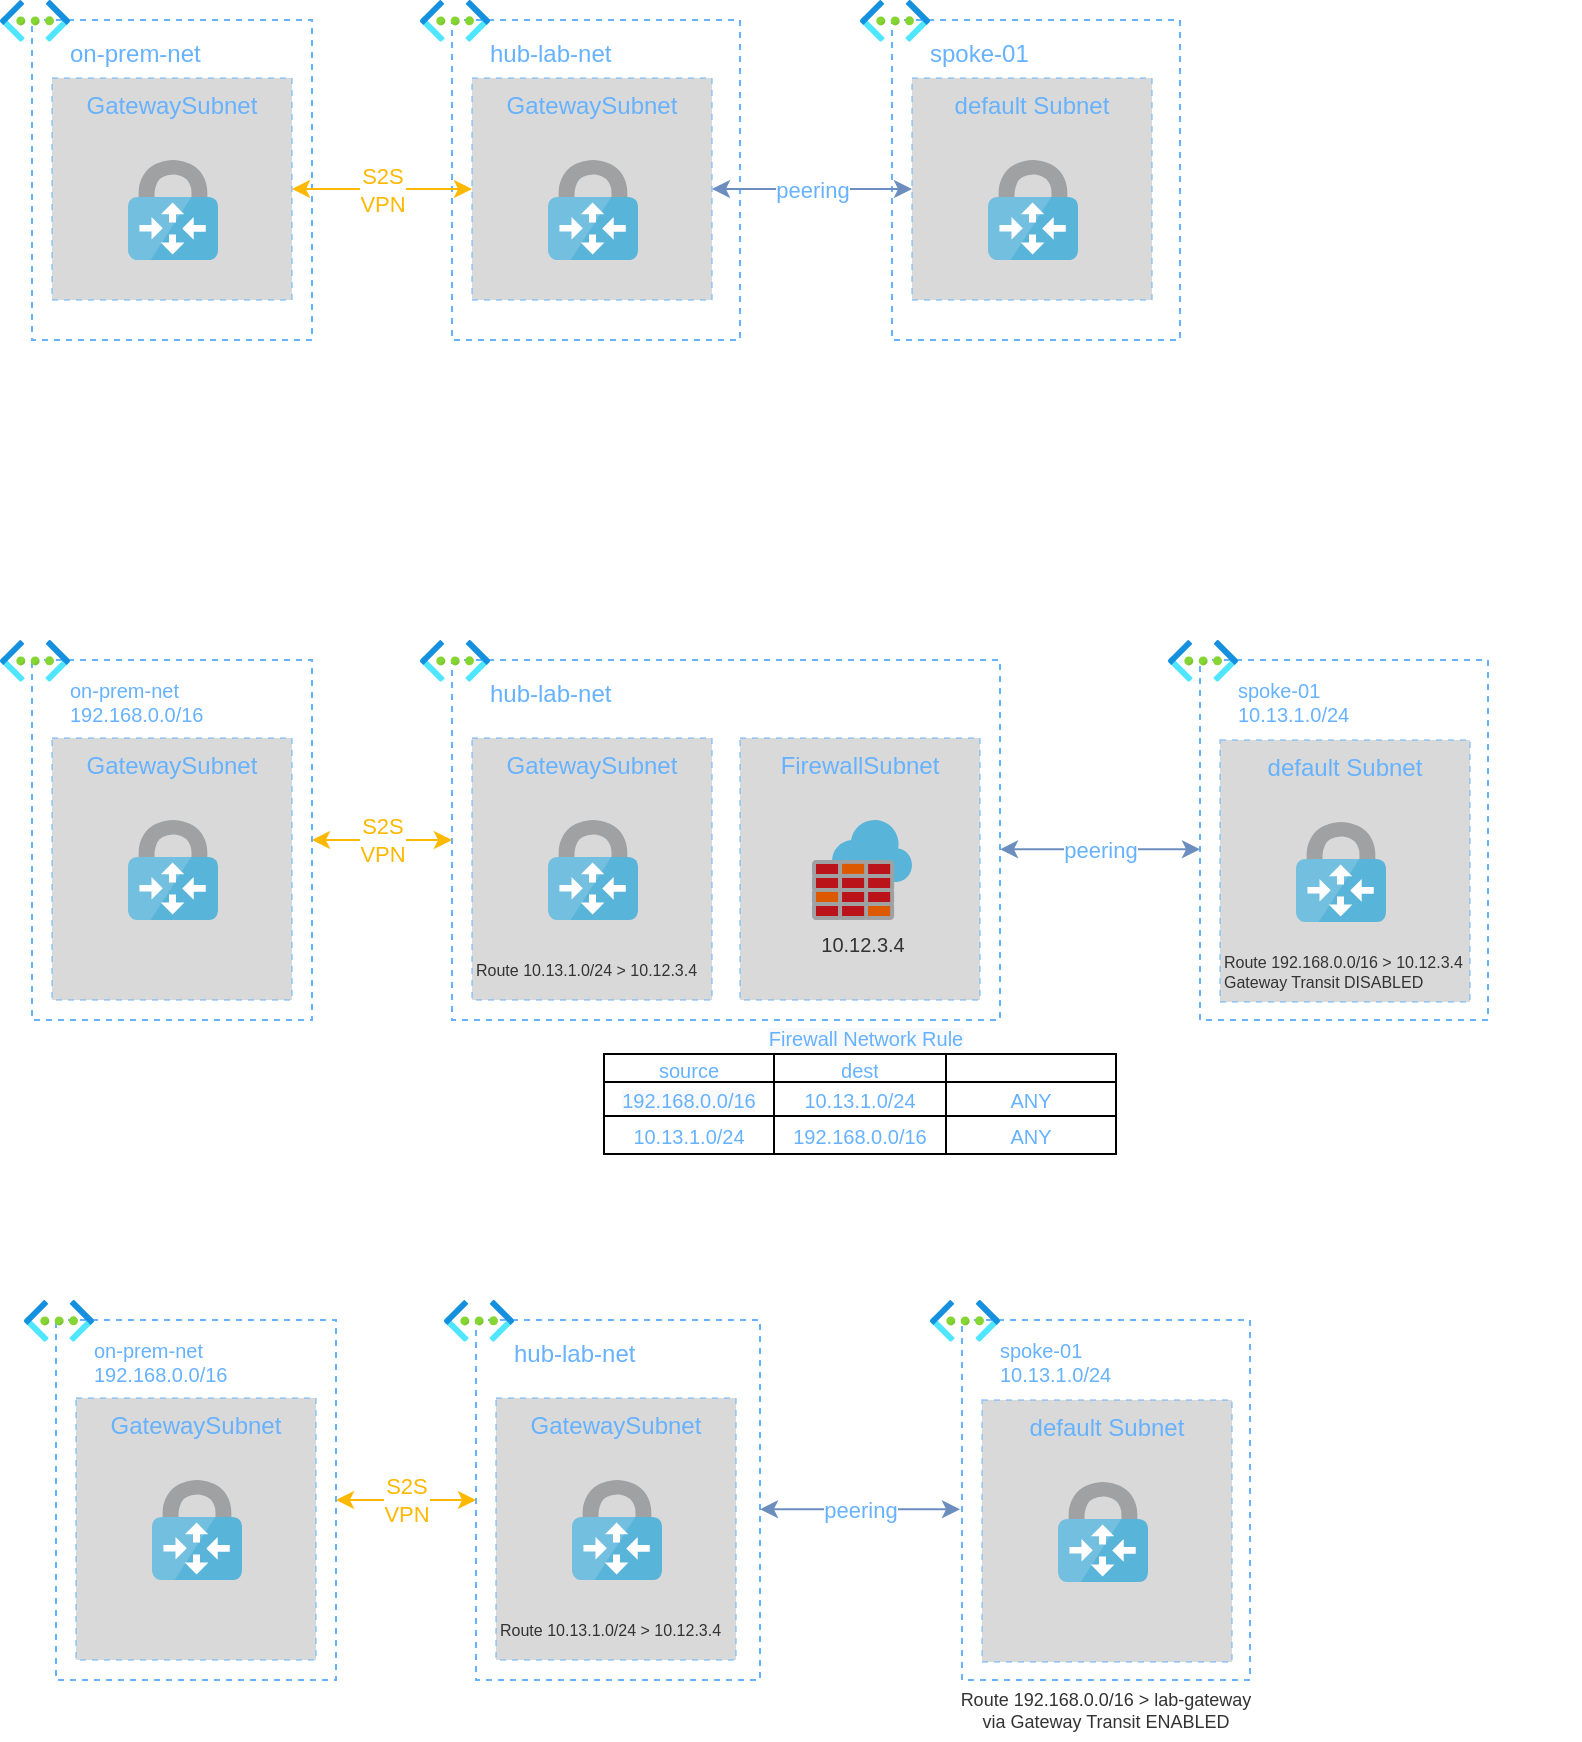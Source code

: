 <mxfile version="16.5.1" type="device"><diagram id="XEqlPr2Dh8AWdDsXafGU" name="Page-1"><mxGraphModel dx="981" dy="674" grid="1" gridSize="10" guides="1" tooltips="1" connect="1" arrows="1" fold="1" page="1" pageScale="1" pageWidth="827" pageHeight="1169" math="0" shadow="0"><root><mxCell id="0"/><mxCell id="1" parent="0"/><mxCell id="q5TfupzP_GXn3ltbcN6V-1" value="on-prem-net" style="rounded=0;whiteSpace=wrap;html=1;fillColor=none;dashed=1;align=left;verticalAlign=top;strokeColor=#66B2FF;fontColor=#66B2FF;spacingTop=3;spacingLeft=17;" vertex="1" parent="1"><mxGeometry x="46" y="290" width="140" height="160" as="geometry"/></mxCell><mxCell id="q5TfupzP_GXn3ltbcN6V-2" value="GatewaySubnet" style="rounded=0;whiteSpace=wrap;html=1;dashed=1;fontColor=#66B2FF;strokeColor=#66B2FF;fillColor=#B3B3B3;opacity=50;verticalAlign=top;" vertex="1" parent="1"><mxGeometry x="56" y="319" width="120" height="111" as="geometry"/></mxCell><mxCell id="q5TfupzP_GXn3ltbcN6V-3" value="" style="aspect=fixed;html=1;points=[];align=center;image;fontSize=12;image=img/lib/azure2/networking/Virtual_Networks.svg;dashed=1;labelBackgroundColor=none;fontColor=#333333;strokeColor=#66B2FF;fillColor=#B3B3B3;" vertex="1" parent="1"><mxGeometry x="30" y="280" width="35" height="20.9" as="geometry"/></mxCell><mxCell id="q5TfupzP_GXn3ltbcN6V-4" value="" style="sketch=0;aspect=fixed;html=1;points=[];align=center;image;fontSize=12;image=img/lib/mscae/VPN_Gateway.svg;" vertex="1" parent="1"><mxGeometry x="94" y="360" width="45" height="50" as="geometry"/></mxCell><mxCell id="q5TfupzP_GXn3ltbcN6V-10" value="hub-lab-net" style="rounded=0;whiteSpace=wrap;html=1;fillColor=none;dashed=1;align=left;verticalAlign=top;strokeColor=#66B2FF;fontColor=#66B2FF;spacingTop=3;spacingLeft=17;" vertex="1" parent="1"><mxGeometry x="256" y="290" width="144" height="160" as="geometry"/></mxCell><mxCell id="q5TfupzP_GXn3ltbcN6V-11" value="GatewaySubnet" style="rounded=0;whiteSpace=wrap;html=1;dashed=1;fontColor=#66B2FF;strokeColor=#66B2FF;fillColor=#B3B3B3;opacity=50;verticalAlign=top;" vertex="1" parent="1"><mxGeometry x="266" y="319" width="120" height="111" as="geometry"/></mxCell><mxCell id="q5TfupzP_GXn3ltbcN6V-12" value="" style="aspect=fixed;html=1;points=[];align=center;image;fontSize=12;image=img/lib/azure2/networking/Virtual_Networks.svg;dashed=1;labelBackgroundColor=none;fontColor=#333333;strokeColor=#66B2FF;fillColor=#B3B3B3;" vertex="1" parent="1"><mxGeometry x="240" y="280" width="35" height="20.9" as="geometry"/></mxCell><mxCell id="q5TfupzP_GXn3ltbcN6V-13" value="" style="sketch=0;aspect=fixed;html=1;points=[];align=center;image;fontSize=12;image=img/lib/mscae/VPN_Gateway.svg;" vertex="1" parent="1"><mxGeometry x="304" y="360" width="45" height="50" as="geometry"/></mxCell><mxCell id="q5TfupzP_GXn3ltbcN6V-14" value="spoke-01" style="rounded=0;whiteSpace=wrap;html=1;fillColor=none;dashed=1;align=left;verticalAlign=top;strokeColor=#66B2FF;fontColor=#66B2FF;spacingTop=3;spacingLeft=17;" vertex="1" parent="1"><mxGeometry x="476" y="290" width="144" height="160" as="geometry"/></mxCell><mxCell id="q5TfupzP_GXn3ltbcN6V-15" value="default Subnet&lt;br&gt;" style="rounded=0;whiteSpace=wrap;html=1;dashed=1;fontColor=#66B2FF;strokeColor=#66B2FF;fillColor=#B3B3B3;opacity=50;verticalAlign=top;" vertex="1" parent="1"><mxGeometry x="486" y="319" width="120" height="111" as="geometry"/></mxCell><mxCell id="q5TfupzP_GXn3ltbcN6V-16" value="" style="aspect=fixed;html=1;points=[];align=center;image;fontSize=12;image=img/lib/azure2/networking/Virtual_Networks.svg;dashed=1;labelBackgroundColor=none;fontColor=#333333;strokeColor=#66B2FF;fillColor=#B3B3B3;" vertex="1" parent="1"><mxGeometry x="460" y="280" width="35" height="20.9" as="geometry"/></mxCell><mxCell id="q5TfupzP_GXn3ltbcN6V-17" value="" style="sketch=0;aspect=fixed;html=1;points=[];align=center;image;fontSize=12;image=img/lib/mscae/VPN_Gateway.svg;" vertex="1" parent="1"><mxGeometry x="524" y="360" width="45" height="50" as="geometry"/></mxCell><mxCell id="q5TfupzP_GXn3ltbcN6V-22" value="S2S&lt;br&gt;VPN" style="endArrow=classic;startArrow=classic;html=1;rounded=0;fontColor=#FFB800;strokeColor=#FFB800;entryX=0;entryY=0.5;entryDx=0;entryDy=0;exitX=1;exitY=0.5;exitDx=0;exitDy=0;" edge="1" parent="1" source="q5TfupzP_GXn3ltbcN6V-2" target="q5TfupzP_GXn3ltbcN6V-11"><mxGeometry width="50" height="50" relative="1" as="geometry"><mxPoint x="240" y="680" as="sourcePoint"/><mxPoint x="290" y="630" as="targetPoint"/></mxGeometry></mxCell><mxCell id="q5TfupzP_GXn3ltbcN6V-24" value="peering" style="endArrow=classic;startArrow=classic;html=1;rounded=0;fontColor=#66B2FF;strokeColor=#6c8ebf;entryX=0;entryY=0.5;entryDx=0;entryDy=0;exitX=1;exitY=0.5;exitDx=0;exitDy=0;fillColor=#dae8fc;" edge="1" parent="1" source="q5TfupzP_GXn3ltbcN6V-11" target="q5TfupzP_GXn3ltbcN6V-15"><mxGeometry width="50" height="50" relative="1" as="geometry"><mxPoint x="410" y="560" as="sourcePoint"/><mxPoint x="460" y="510" as="targetPoint"/></mxGeometry></mxCell><mxCell id="q5TfupzP_GXn3ltbcN6V-25" value="Route 192.168.0.0/16 &amp;gt; lab-gateway&lt;br style=&quot;font-size: 9px;&quot;&gt;via Gateway Transit ENABLED" style="text;html=1;strokeColor=none;fillColor=none;align=center;verticalAlign=middle;whiteSpace=wrap;rounded=0;fontColor=#333333;fontSize=9;" vertex="1" parent="1"><mxGeometry x="503" y="1120" width="160" height="30" as="geometry"/></mxCell><mxCell id="q5TfupzP_GXn3ltbcN6V-26" value="on-prem-net&lt;br style=&quot;font-size: 10px;&quot;&gt;192.168.0.0/16" style="rounded=0;whiteSpace=wrap;html=1;fillColor=none;dashed=1;align=left;verticalAlign=top;strokeColor=#66B2FF;fontColor=#66B2FF;spacingTop=3;spacingLeft=17;fontSize=10;" vertex="1" parent="1"><mxGeometry x="46" y="610" width="140" height="180" as="geometry"/></mxCell><mxCell id="q5TfupzP_GXn3ltbcN6V-27" value="GatewaySubnet" style="rounded=0;whiteSpace=wrap;html=1;dashed=1;fontColor=#66B2FF;strokeColor=#66B2FF;fillColor=#B3B3B3;opacity=50;verticalAlign=top;" vertex="1" parent="1"><mxGeometry x="56" y="649" width="120" height="131" as="geometry"/></mxCell><mxCell id="q5TfupzP_GXn3ltbcN6V-28" value="" style="aspect=fixed;html=1;points=[];align=center;image;fontSize=12;image=img/lib/azure2/networking/Virtual_Networks.svg;dashed=1;labelBackgroundColor=none;fontColor=#333333;strokeColor=#66B2FF;fillColor=#B3B3B3;" vertex="1" parent="1"><mxGeometry x="30" y="600" width="35" height="20.9" as="geometry"/></mxCell><mxCell id="q5TfupzP_GXn3ltbcN6V-29" value="" style="sketch=0;aspect=fixed;html=1;points=[];align=center;image;fontSize=12;image=img/lib/mscae/VPN_Gateway.svg;" vertex="1" parent="1"><mxGeometry x="94" y="690" width="45" height="50" as="geometry"/></mxCell><mxCell id="q5TfupzP_GXn3ltbcN6V-30" value="hub-lab-net" style="rounded=0;whiteSpace=wrap;html=1;fillColor=none;dashed=1;align=left;verticalAlign=top;strokeColor=#66B2FF;fontColor=#66B2FF;spacingTop=3;spacingLeft=17;" vertex="1" parent="1"><mxGeometry x="256" y="610" width="274" height="180" as="geometry"/></mxCell><mxCell id="q5TfupzP_GXn3ltbcN6V-31" value="GatewaySubnet" style="rounded=0;whiteSpace=wrap;html=1;dashed=1;fontColor=#66B2FF;strokeColor=#66B2FF;fillColor=#B3B3B3;opacity=50;verticalAlign=top;" vertex="1" parent="1"><mxGeometry x="266" y="649" width="120" height="131" as="geometry"/></mxCell><mxCell id="q5TfupzP_GXn3ltbcN6V-32" value="" style="aspect=fixed;html=1;points=[];align=center;image;fontSize=12;image=img/lib/azure2/networking/Virtual_Networks.svg;dashed=1;labelBackgroundColor=none;fontColor=#333333;strokeColor=#66B2FF;fillColor=#B3B3B3;" vertex="1" parent="1"><mxGeometry x="240" y="600" width="35" height="20.9" as="geometry"/></mxCell><mxCell id="q5TfupzP_GXn3ltbcN6V-33" value="" style="sketch=0;aspect=fixed;html=1;points=[];align=center;image;fontSize=12;image=img/lib/mscae/VPN_Gateway.svg;" vertex="1" parent="1"><mxGeometry x="304" y="690" width="45" height="50" as="geometry"/></mxCell><mxCell id="q5TfupzP_GXn3ltbcN6V-34" value="spoke-01&lt;br style=&quot;font-size: 10px;&quot;&gt;10.13.1.0/24" style="rounded=0;whiteSpace=wrap;html=1;fillColor=none;dashed=1;align=left;verticalAlign=top;strokeColor=#66B2FF;fontColor=#66B2FF;spacingTop=3;spacingLeft=17;fontSize=10;" vertex="1" parent="1"><mxGeometry x="630" y="610" width="144" height="180" as="geometry"/></mxCell><mxCell id="q5TfupzP_GXn3ltbcN6V-35" value="default Subnet&lt;br&gt;" style="rounded=0;whiteSpace=wrap;html=1;dashed=1;fontColor=#66B2FF;strokeColor=#66B2FF;fillColor=#B3B3B3;opacity=50;verticalAlign=top;" vertex="1" parent="1"><mxGeometry x="640" y="650" width="125" height="131" as="geometry"/></mxCell><mxCell id="q5TfupzP_GXn3ltbcN6V-36" value="" style="aspect=fixed;html=1;points=[];align=center;image;fontSize=12;image=img/lib/azure2/networking/Virtual_Networks.svg;dashed=1;labelBackgroundColor=none;fontColor=#333333;strokeColor=#66B2FF;fillColor=#B3B3B3;" vertex="1" parent="1"><mxGeometry x="614" y="600" width="35" height="20.9" as="geometry"/></mxCell><mxCell id="q5TfupzP_GXn3ltbcN6V-37" value="" style="sketch=0;aspect=fixed;html=1;points=[];align=center;image;fontSize=12;image=img/lib/mscae/VPN_Gateway.svg;" vertex="1" parent="1"><mxGeometry x="678" y="691" width="45" height="50" as="geometry"/></mxCell><mxCell id="q5TfupzP_GXn3ltbcN6V-38" value="S2S&lt;br&gt;VPN" style="endArrow=classic;startArrow=classic;html=1;rounded=0;fontColor=#FFB800;strokeColor=#FFB800;entryX=0;entryY=0.5;entryDx=0;entryDy=0;exitX=1;exitY=0.5;exitDx=0;exitDy=0;" edge="1" parent="1" source="q5TfupzP_GXn3ltbcN6V-26" target="q5TfupzP_GXn3ltbcN6V-30"><mxGeometry width="50" height="50" relative="1" as="geometry"><mxPoint x="240" y="1000" as="sourcePoint"/><mxPoint x="290" y="950" as="targetPoint"/></mxGeometry></mxCell><mxCell id="q5TfupzP_GXn3ltbcN6V-40" value="FirewallSubnet" style="rounded=0;whiteSpace=wrap;html=1;dashed=1;fontColor=#66B2FF;strokeColor=#66B2FF;fillColor=#B3B3B3;opacity=50;verticalAlign=top;" vertex="1" parent="1"><mxGeometry x="400" y="649" width="120" height="131" as="geometry"/></mxCell><mxCell id="q5TfupzP_GXn3ltbcN6V-41" value="10.12.3.4" style="sketch=0;aspect=fixed;html=1;points=[];align=center;image;fontSize=10;image=img/lib/mscae/Azure_Firewall.svg;fontColor=#333333;labelBackgroundColor=none;" vertex="1" parent="1"><mxGeometry x="436" y="690" width="50" height="50" as="geometry"/></mxCell><mxCell id="q5TfupzP_GXn3ltbcN6V-42" value="Route 192.168.0.0/16 &amp;gt; 10.12.3.4&lt;br style=&quot;font-size: 8px;&quot;&gt;&lt;div style=&quot;font-size: 8px;&quot;&gt;&lt;span style=&quot;font-size: 8px;&quot;&gt;Gateway Transit DISABLED&lt;/span&gt;&lt;/div&gt;" style="text;html=1;strokeColor=none;fillColor=none;align=left;verticalAlign=middle;whiteSpace=wrap;rounded=0;fontColor=#333333;fontSize=8;" vertex="1" parent="1"><mxGeometry x="640" y="751" width="180" height="30" as="geometry"/></mxCell><mxCell id="q5TfupzP_GXn3ltbcN6V-43" value="Route 10.13.1.0/24 &amp;gt; 10.12.3.4" style="text;html=1;strokeColor=none;fillColor=none;align=left;verticalAlign=middle;whiteSpace=wrap;rounded=0;fontColor=#333333;fontSize=8;" vertex="1" parent="1"><mxGeometry x="266" y="750" width="135" height="30" as="geometry"/></mxCell><mxCell id="q5TfupzP_GXn3ltbcN6V-46" value="peering" style="endArrow=classic;startArrow=classic;html=1;rounded=0;fontColor=#66B2FF;strokeColor=#6c8ebf;entryX=0;entryY=0.5;entryDx=0;entryDy=0;exitX=1;exitY=0.5;exitDx=0;exitDy=0;fillColor=#dae8fc;" edge="1" parent="1"><mxGeometry width="50" height="50" relative="1" as="geometry"><mxPoint x="530" y="704.66" as="sourcePoint"/><mxPoint x="630" y="704.66" as="targetPoint"/></mxGeometry></mxCell><mxCell id="q5TfupzP_GXn3ltbcN6V-48" value="" style="shape=table;html=1;whiteSpace=wrap;startSize=0;container=1;collapsible=0;childLayout=tableLayout;labelBackgroundColor=none;fontSize=10;fontColor=#66B2FF;" vertex="1" parent="1"><mxGeometry x="332" y="807" width="256" height="50" as="geometry"/></mxCell><mxCell id="q5TfupzP_GXn3ltbcN6V-49" value="" style="shape=tableRow;horizontal=0;startSize=0;swimlaneHead=0;swimlaneBody=0;top=0;left=0;bottom=0;right=0;collapsible=0;dropTarget=0;fillColor=none;points=[[0,0.5],[1,0.5]];portConstraint=eastwest;labelBackgroundColor=none;fontSize=10;fontColor=#66B2FF;" vertex="1" parent="q5TfupzP_GXn3ltbcN6V-48"><mxGeometry width="256" height="14" as="geometry"/></mxCell><mxCell id="q5TfupzP_GXn3ltbcN6V-50" value="source" style="shape=partialRectangle;html=1;whiteSpace=wrap;connectable=0;fillColor=none;top=0;left=0;bottom=0;right=0;overflow=hidden;labelBackgroundColor=none;fontSize=10;fontColor=#66B2FF;" vertex="1" parent="q5TfupzP_GXn3ltbcN6V-49"><mxGeometry width="85" height="14" as="geometry"><mxRectangle width="85" height="14" as="alternateBounds"/></mxGeometry></mxCell><mxCell id="q5TfupzP_GXn3ltbcN6V-51" value="dest" style="shape=partialRectangle;html=1;whiteSpace=wrap;connectable=0;fillColor=none;top=0;left=0;bottom=0;right=0;overflow=hidden;labelBackgroundColor=none;fontSize=10;fontColor=#66B2FF;" vertex="1" parent="q5TfupzP_GXn3ltbcN6V-49"><mxGeometry x="85" width="86" height="14" as="geometry"><mxRectangle width="86" height="14" as="alternateBounds"/></mxGeometry></mxCell><mxCell id="q5TfupzP_GXn3ltbcN6V-52" value="" style="shape=partialRectangle;html=1;whiteSpace=wrap;connectable=0;fillColor=none;top=0;left=0;bottom=0;right=0;overflow=hidden;labelBackgroundColor=none;fontSize=10;fontColor=#66B2FF;" vertex="1" parent="q5TfupzP_GXn3ltbcN6V-49"><mxGeometry x="171" width="85" height="14" as="geometry"><mxRectangle width="85" height="14" as="alternateBounds"/></mxGeometry></mxCell><mxCell id="q5TfupzP_GXn3ltbcN6V-53" value="" style="shape=tableRow;horizontal=0;startSize=0;swimlaneHead=0;swimlaneBody=0;top=0;left=0;bottom=0;right=0;collapsible=0;dropTarget=0;fillColor=none;points=[[0,0.5],[1,0.5]];portConstraint=eastwest;labelBackgroundColor=none;fontSize=10;fontColor=#66B2FF;" vertex="1" parent="q5TfupzP_GXn3ltbcN6V-48"><mxGeometry y="14" width="256" height="17" as="geometry"/></mxCell><mxCell id="q5TfupzP_GXn3ltbcN6V-54" value="&lt;span style=&quot;color: rgb(102 , 178 , 255) ; font-family: &amp;#34;helvetica&amp;#34; ; font-size: 10px ; font-style: normal ; font-weight: 400 ; letter-spacing: normal ; text-align: center ; text-indent: 0px ; text-transform: none ; word-spacing: 0px ; background-color: rgb(248 , 249 , 250) ; display: inline ; float: none&quot;&gt;192.168.0.0/16&lt;/span&gt;" style="shape=partialRectangle;html=1;whiteSpace=wrap;connectable=0;fillColor=none;top=0;left=0;bottom=0;right=0;overflow=hidden;labelBackgroundColor=none;fontSize=10;fontColor=#66B2FF;" vertex="1" parent="q5TfupzP_GXn3ltbcN6V-53"><mxGeometry width="85" height="17" as="geometry"><mxRectangle width="85" height="17" as="alternateBounds"/></mxGeometry></mxCell><mxCell id="q5TfupzP_GXn3ltbcN6V-55" value="&lt;span&gt;10.13.1.0/24&lt;/span&gt;" style="shape=partialRectangle;html=1;whiteSpace=wrap;connectable=0;fillColor=none;top=0;left=0;bottom=0;right=0;overflow=hidden;labelBackgroundColor=none;fontSize=10;fontColor=#66B2FF;" vertex="1" parent="q5TfupzP_GXn3ltbcN6V-53"><mxGeometry x="85" width="86" height="17" as="geometry"><mxRectangle width="86" height="17" as="alternateBounds"/></mxGeometry></mxCell><mxCell id="q5TfupzP_GXn3ltbcN6V-56" value="ANY" style="shape=partialRectangle;html=1;whiteSpace=wrap;connectable=0;fillColor=none;top=0;left=0;bottom=0;right=0;overflow=hidden;labelBackgroundColor=none;fontSize=10;fontColor=#66B2FF;" vertex="1" parent="q5TfupzP_GXn3ltbcN6V-53"><mxGeometry x="171" width="85" height="17" as="geometry"><mxRectangle width="85" height="17" as="alternateBounds"/></mxGeometry></mxCell><mxCell id="q5TfupzP_GXn3ltbcN6V-57" value="" style="shape=tableRow;horizontal=0;startSize=0;swimlaneHead=0;swimlaneBody=0;top=0;left=0;bottom=0;right=0;collapsible=0;dropTarget=0;fillColor=none;points=[[0,0.5],[1,0.5]];portConstraint=eastwest;labelBackgroundColor=none;fontSize=10;fontColor=#66B2FF;" vertex="1" parent="q5TfupzP_GXn3ltbcN6V-48"><mxGeometry y="31" width="256" height="19" as="geometry"/></mxCell><mxCell id="q5TfupzP_GXn3ltbcN6V-58" value="&lt;span&gt;10.13.1.0/24&lt;/span&gt;" style="shape=partialRectangle;html=1;whiteSpace=wrap;connectable=0;fillColor=none;top=0;left=0;bottom=0;right=0;overflow=hidden;labelBackgroundColor=none;fontSize=10;fontColor=#66B2FF;" vertex="1" parent="q5TfupzP_GXn3ltbcN6V-57"><mxGeometry width="85" height="19" as="geometry"><mxRectangle width="85" height="19" as="alternateBounds"/></mxGeometry></mxCell><mxCell id="q5TfupzP_GXn3ltbcN6V-59" value="&lt;span style=&quot;font-family: &amp;#34;helvetica&amp;#34;&quot;&gt;192.168.0.0/16&lt;/span&gt;" style="shape=partialRectangle;html=1;whiteSpace=wrap;connectable=0;fillColor=none;top=0;left=0;bottom=0;right=0;overflow=hidden;labelBackgroundColor=none;fontSize=10;fontColor=#66B2FF;" vertex="1" parent="q5TfupzP_GXn3ltbcN6V-57"><mxGeometry x="85" width="86" height="19" as="geometry"><mxRectangle width="86" height="19" as="alternateBounds"/></mxGeometry></mxCell><mxCell id="q5TfupzP_GXn3ltbcN6V-60" value="ANY" style="shape=partialRectangle;html=1;whiteSpace=wrap;connectable=0;fillColor=none;top=0;left=0;bottom=0;right=0;overflow=hidden;pointerEvents=1;labelBackgroundColor=none;fontSize=10;fontColor=#66B2FF;" vertex="1" parent="q5TfupzP_GXn3ltbcN6V-57"><mxGeometry x="171" width="85" height="19" as="geometry"><mxRectangle width="85" height="19" as="alternateBounds"/></mxGeometry></mxCell><mxCell id="q5TfupzP_GXn3ltbcN6V-61" value="&lt;span style=&quot;color: rgb(102 , 178 , 255) ; font-family: &amp;#34;helvetica&amp;#34; ; font-size: 10px ; font-style: normal ; font-weight: 400 ; letter-spacing: normal ; text-align: center ; text-indent: 0px ; text-transform: none ; word-spacing: 0px ; background-color: rgb(248 , 249 , 250) ; display: inline ; float: none&quot;&gt;Firewall Network Rule&lt;/span&gt;" style="shape=partialRectangle;html=1;whiteSpace=wrap;connectable=0;fillColor=none;top=0;left=0;bottom=0;right=0;overflow=hidden;labelBackgroundColor=none;fontSize=10;fontColor=#66B2FF;" vertex="1" parent="1"><mxGeometry x="406" y="790" width="114" height="17" as="geometry"><mxRectangle width="85" height="17" as="alternateBounds"/></mxGeometry></mxCell><mxCell id="q5TfupzP_GXn3ltbcN6V-63" value="on-prem-net&lt;br style=&quot;font-size: 10px;&quot;&gt;192.168.0.0/16" style="rounded=0;whiteSpace=wrap;html=1;fillColor=none;dashed=1;align=left;verticalAlign=top;strokeColor=#66B2FF;fontColor=#66B2FF;spacingTop=3;spacingLeft=17;fontSize=10;" vertex="1" parent="1"><mxGeometry x="58" y="940" width="140" height="180" as="geometry"/></mxCell><mxCell id="q5TfupzP_GXn3ltbcN6V-64" value="GatewaySubnet" style="rounded=0;whiteSpace=wrap;html=1;dashed=1;fontColor=#66B2FF;strokeColor=#66B2FF;fillColor=#B3B3B3;opacity=50;verticalAlign=top;" vertex="1" parent="1"><mxGeometry x="68" y="979" width="120" height="131" as="geometry"/></mxCell><mxCell id="q5TfupzP_GXn3ltbcN6V-65" value="" style="aspect=fixed;html=1;points=[];align=center;image;fontSize=12;image=img/lib/azure2/networking/Virtual_Networks.svg;dashed=1;labelBackgroundColor=none;fontColor=#333333;strokeColor=#66B2FF;fillColor=#B3B3B3;" vertex="1" parent="1"><mxGeometry x="42" y="930" width="35" height="20.9" as="geometry"/></mxCell><mxCell id="q5TfupzP_GXn3ltbcN6V-66" value="" style="sketch=0;aspect=fixed;html=1;points=[];align=center;image;fontSize=12;image=img/lib/mscae/VPN_Gateway.svg;" vertex="1" parent="1"><mxGeometry x="106" y="1020" width="45" height="50" as="geometry"/></mxCell><mxCell id="q5TfupzP_GXn3ltbcN6V-67" value="hub-lab-net" style="rounded=0;whiteSpace=wrap;html=1;fillColor=none;dashed=1;align=left;verticalAlign=top;strokeColor=#66B2FF;fontColor=#66B2FF;spacingTop=3;spacingLeft=17;" vertex="1" parent="1"><mxGeometry x="268" y="940" width="142" height="180" as="geometry"/></mxCell><mxCell id="q5TfupzP_GXn3ltbcN6V-68" value="GatewaySubnet" style="rounded=0;whiteSpace=wrap;html=1;dashed=1;fontColor=#66B2FF;strokeColor=#66B2FF;fillColor=#B3B3B3;opacity=50;verticalAlign=top;" vertex="1" parent="1"><mxGeometry x="278" y="979" width="120" height="131" as="geometry"/></mxCell><mxCell id="q5TfupzP_GXn3ltbcN6V-69" value="" style="aspect=fixed;html=1;points=[];align=center;image;fontSize=12;image=img/lib/azure2/networking/Virtual_Networks.svg;dashed=1;labelBackgroundColor=none;fontColor=#333333;strokeColor=#66B2FF;fillColor=#B3B3B3;" vertex="1" parent="1"><mxGeometry x="252" y="930" width="35" height="20.9" as="geometry"/></mxCell><mxCell id="q5TfupzP_GXn3ltbcN6V-70" value="" style="sketch=0;aspect=fixed;html=1;points=[];align=center;image;fontSize=12;image=img/lib/mscae/VPN_Gateway.svg;" vertex="1" parent="1"><mxGeometry x="316" y="1020" width="45" height="50" as="geometry"/></mxCell><mxCell id="q5TfupzP_GXn3ltbcN6V-71" value="spoke-01&lt;br style=&quot;font-size: 10px;&quot;&gt;10.13.1.0/24" style="rounded=0;whiteSpace=wrap;html=1;fillColor=none;dashed=1;align=left;verticalAlign=top;strokeColor=#66B2FF;fontColor=#66B2FF;spacingTop=3;spacingLeft=17;fontSize=10;" vertex="1" parent="1"><mxGeometry x="511" y="940" width="144" height="180" as="geometry"/></mxCell><mxCell id="q5TfupzP_GXn3ltbcN6V-72" value="default Subnet&lt;br&gt;" style="rounded=0;whiteSpace=wrap;html=1;dashed=1;fontColor=#66B2FF;strokeColor=#66B2FF;fillColor=#B3B3B3;opacity=50;verticalAlign=top;" vertex="1" parent="1"><mxGeometry x="521" y="980" width="125" height="131" as="geometry"/></mxCell><mxCell id="q5TfupzP_GXn3ltbcN6V-73" value="" style="aspect=fixed;html=1;points=[];align=center;image;fontSize=12;image=img/lib/azure2/networking/Virtual_Networks.svg;dashed=1;labelBackgroundColor=none;fontColor=#333333;strokeColor=#66B2FF;fillColor=#B3B3B3;" vertex="1" parent="1"><mxGeometry x="495" y="930" width="35" height="20.9" as="geometry"/></mxCell><mxCell id="q5TfupzP_GXn3ltbcN6V-74" value="" style="sketch=0;aspect=fixed;html=1;points=[];align=center;image;fontSize=12;image=img/lib/mscae/VPN_Gateway.svg;" vertex="1" parent="1"><mxGeometry x="559" y="1021" width="45" height="50" as="geometry"/></mxCell><mxCell id="q5TfupzP_GXn3ltbcN6V-75" value="S2S&lt;br&gt;VPN" style="endArrow=classic;startArrow=classic;html=1;rounded=0;fontColor=#FFB800;strokeColor=#FFB800;entryX=0;entryY=0.5;entryDx=0;entryDy=0;exitX=1;exitY=0.5;exitDx=0;exitDy=0;" edge="1" parent="1" source="q5TfupzP_GXn3ltbcN6V-63" target="q5TfupzP_GXn3ltbcN6V-67"><mxGeometry width="50" height="50" relative="1" as="geometry"><mxPoint x="252" y="1330" as="sourcePoint"/><mxPoint x="302" y="1280" as="targetPoint"/></mxGeometry></mxCell><mxCell id="q5TfupzP_GXn3ltbcN6V-78" value="Route 10.13.1.0/24 &amp;gt; 10.12.3.4" style="text;html=1;strokeColor=none;fillColor=none;align=left;verticalAlign=middle;whiteSpace=wrap;rounded=0;fontColor=#333333;fontSize=8;" vertex="1" parent="1"><mxGeometry x="278" y="1080" width="135" height="30" as="geometry"/></mxCell><mxCell id="q5TfupzP_GXn3ltbcN6V-79" value="peering" style="endArrow=classic;startArrow=classic;html=1;rounded=0;fontColor=#66B2FF;strokeColor=#6c8ebf;entryX=0;entryY=0.5;entryDx=0;entryDy=0;exitX=1;exitY=0.5;exitDx=0;exitDy=0;fillColor=#dae8fc;" edge="1" parent="1"><mxGeometry width="50" height="50" relative="1" as="geometry"><mxPoint x="410" y="1034.66" as="sourcePoint"/><mxPoint x="510" y="1034.66" as="targetPoint"/></mxGeometry></mxCell></root></mxGraphModel></diagram></mxfile>